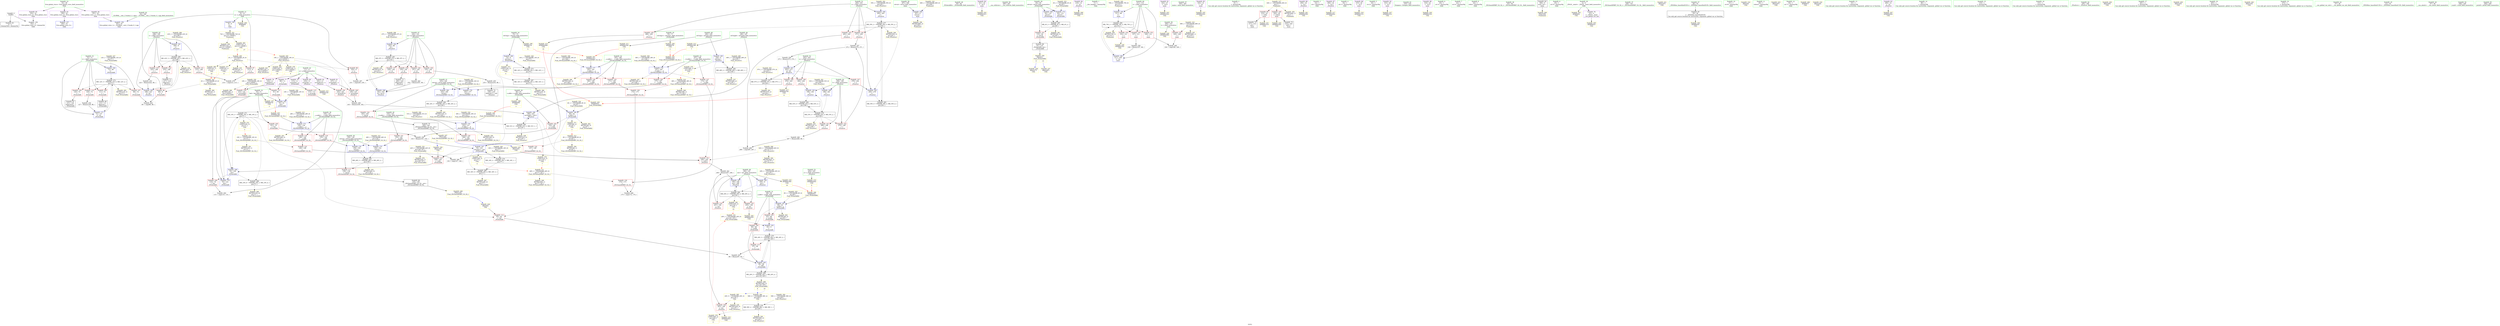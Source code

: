 digraph "SVFG" {
	label="SVFG";

	Node0x56331390d810 [shape=record,color=grey,label="{NodeID: 0\nNullPtr}"];
	Node0x56331390d810 -> Node0x563313932b60[style=solid];
	Node0x56331390d810 -> Node0x563313938ae0[style=solid];
	Node0x563313957360 [shape=record,color=yellow,style=double,label="{NodeID: 360\nRETMU(2V_1)\npts\{10 \}\nFun[_Z5checkiRi]}"];
	Node0x56331394bd90 [shape=record,color=black,label="{NodeID: 277\nMR_55V_3 = PHI(MR_55V_5, MR_55V_2, )\npts\{201 \}\n}"];
	Node0x56331394bd90 -> Node0x563313937d50[style=dashed];
	Node0x56331394bd90 -> Node0x563313937e20[style=dashed];
	Node0x56331394bd90 -> Node0x563313937ef0[style=dashed];
	Node0x56331394bd90 -> Node0x5633139346f0[style=dashed];
	Node0x56331394bd90 -> Node0x56331394df90[style=dashed];
	Node0x56331394bd90 -> Node0x5633139560c0[style=dashed];
	Node0x563313934890 [shape=record,color=blue,label="{NodeID: 194\n307\<--9\nretval\<--\nmain\n}"];
	Node0x563313934890 -> Node0x563313956fb0[style=dashed];
	Node0x563313931a50 [shape=record,color=red,label="{NodeID: 111\n81\<--80\n\<--\n_Z5checkiRi\n}"];
	Node0x563313931a50 -> Node0x563313938d80[style=solid];
	Node0x56331392fcf0 [shape=record,color=green,label="{NodeID: 28\n59\<--60\n_Z5checkiRi\<--_Z5checkiRi_field_insensitive\n}"];
	Node0x563313952e90 [shape=record,color=yellow,style=double,label="{NodeID: 305\n18V_1 = ENCHI(MR_18V_0)\npts\{130000 \}\nFun[_Z5solvev]}"];
	Node0x563313952e90 -> Node0x563313938230[style=dashed];
	Node0x563313952e90 -> Node0x563313938300[style=dashed];
	Node0x563313952e90 -> Node0x563313956360[style=dashed];
	Node0x563313952e90 -> Node0x563313958630[style=dashed];
	Node0x563313952e90 -> Node0x563313958950[style=dashed];
	Node0x56331393ce50 [shape=record,color=yellow,style=double,label="{NodeID: 222\nAPARM(321)\nCS[]}"];
	Node0x563313937a10 [shape=record,color=red,label="{NodeID: 139\n239\<--192\n\<--i2\n_Z5solvev\n}"];
	Node0x563313937a10 -> Node0x5633139333e0[style=solid];
	Node0x5633139324f0 [shape=record,color=green,label="{NodeID: 56\n290\<--291\n__cxa_rethrow\<--__cxa_rethrow_field_insensitive\n}"];
	Node0x56331394d930 [shape=record,color=yellow,style=double,label="{NodeID: 333\nRETMU(2V_1)\npts\{10 \}\nFun[_Z5solvev]}"];
	Node0x56331393e860 [shape=record,color=yellow,style=double,label="{NodeID: 250\nFRet(61)\nFun[_Z5checkiRi]|{<s0>9|<s1>10}}"];
	Node0x56331393e860:s0 -> Node0x56331393d7f0[style=solid,color=blue];
	Node0x56331393e860:s1 -> Node0x56331393d880[style=solid,color=blue];
	Node0x563313939190 [shape=record,color=blue,label="{NodeID: 167\n76\<--103\nref.tmp1\<--sub\n_Z5checkiRi\n}"];
	Node0x563313939190 -> Node0x563313931cc0[style=dashed];
	Node0x563313939190 -> Node0x56331394ae90[style=dashed];
	Node0x563313939190 -> Node0x56331394f890[style=dashed];
	Node0x563313939190 -> Node0x5633139580d0[style=dashed];
	Node0x563313933cd0 [shape=record,color=purple,label="{NodeID: 84\n219\<--14\n\<--.str\n_Z5solvev\n}"];
	Node0x563313933cd0 -> Node0x5633139354c0[style=solid];
	Node0x5633139110d0 [shape=record,color=green,label="{NodeID: 1\n7\<--1\n__dso_handle\<--dummyObj\nGlob }"];
	Node0x563313957470 [shape=record,color=yellow,style=double,label="{NodeID: 361\nRETMU(4V_3)\npts\{65 \}\nFun[_Z5checkiRi]}"];
	Node0x56331394c290 [shape=record,color=black,label="{NodeID: 278\nMR_57V_2 = PHI(MR_57V_3, MR_57V_1, )\npts\{203 \}\n}"];
	Node0x56331394c290 -> Node0x56331393a510[style=dashed];
	Node0x56331394c290 -> Node0x5633139561a0[style=dashed];
	Node0x563313934960 [shape=record,color=blue,label="{NodeID: 195\n311\<--86\ni\<--\nmain\n}"];
	Node0x563313934960 -> Node0x563313951690[style=dashed];
	Node0x563313931b20 [shape=record,color=red,label="{NodeID: 112\n95\<--92\n\<--call\n_Z5checkiRi\n}"];
	Node0x563313931b20 -> Node0x56331393e980[style=solid];
	Node0x56331392fdf0 [shape=record,color=green,label="{NodeID: 29\n64\<--65\nretval\<--retval_field_insensitive\n_Z5checkiRi\n}"];
	Node0x56331392fdf0 -> Node0x563313931230[style=solid];
	Node0x56331392fdf0 -> Node0x563313939330[style=solid];
	Node0x56331392fdf0 -> Node0x5633139395a0[style=solid];
	Node0x563313952f70 [shape=record,color=yellow,style=double,label="{NodeID: 306\n62V_1 = ENCHI(MR_62V_0)\npts\{75 77 \}\nFun[_Z5solvev]}"];
	Node0x563313952f70 -> Node0x5633139383d0[style=dashed];
	Node0x563313952f70 -> Node0x563313956440[style=dashed];
	Node0x56331393cf20 [shape=record,color=yellow,style=double,label="{NodeID: 223\nAPARM(322)\nCS[]}"];
	Node0x563313937ae0 [shape=record,color=red,label="{NodeID: 140\n251\<--192\n\<--i2\n_Z5solvev\n}"];
	Node0x563313937ae0 -> Node0x56331393fa00[style=solid];
	Node0x5633139325f0 [shape=record,color=green,label="{NodeID: 57\n304\<--305\nmain\<--main_field_insensitive\n}"];
	Node0x56331394da40 [shape=record,color=yellow,style=double,label="{NodeID: 334\nRETMU(43V_3)\npts\{189 \}\nFun[_Z5solvev]}"];
	Node0x56331393e980 [shape=record,color=grey,label="{NodeID: 251\n98 = Binary(97, 95, )\n}"];
	Node0x56331393e980 -> Node0x563313938ff0[style=solid];
	Node0x563313939260 [shape=record,color=blue,label="{NodeID: 168\n70\<--108\nbal\<--\n_Z5checkiRi\n}"];
	Node0x563313939260 -> Node0x563313931640[style=dashed];
	Node0x563313939260 -> Node0x563313939400[style=dashed];
	Node0x563313939260 -> Node0x56331394ee90[style=dashed];
	Node0x563313933da0 [shape=record,color=purple,label="{NodeID: 85\n324\<--14\n\<--.str\nmain\n}"];
	Node0x563313933da0 -> Node0x56331393d0c0[style=solid];
	Node0x56331392e090 [shape=record,color=green,label="{NodeID: 2\n9\<--1\n\<--dummyObj\nCan only get source location for instruction, argument, global var or function.}"];
	Node0x563313957550 [shape=record,color=yellow,style=double,label="{NodeID: 362\nRETMU(6V_2)\npts\{67 \}\nFun[_Z5checkiRi]}"];
	Node0x56331394c790 [shape=record,color=black,label="{NodeID: 279\nMR_59V_2 = PHI(MR_59V_3, MR_59V_1, )\npts\{205 \}\n}"];
	Node0x56331394c790 -> Node0x563313956280[style=dashed];
	Node0x56331394c790 -> Node0x563313958550[style=dashed];
	Node0x563313934a30 [shape=record,color=blue,label="{NodeID: 196\n311\<--338\ni\<--inc\nmain\n}"];
	Node0x563313934a30 -> Node0x563313951690[style=dashed];
	Node0x563313931bf0 [shape=record,color=red,label="{NodeID: 113\n97\<--96\n\<--\n_Z5checkiRi\n}"];
	Node0x563313931bf0 -> Node0x56331393e980[style=solid];
	Node0x56331392fec0 [shape=record,color=green,label="{NodeID: 30\n66\<--67\nx.addr\<--x.addr_field_insensitive\n_Z5checkiRi\n}"];
	Node0x56331392fec0 -> Node0x563313931300[style=solid];
	Node0x56331392fec0 -> Node0x563313938be0[style=solid];
	Node0x56331392fec0 -> Node0x563313934bd0[style=solid];
	Node0x563313953050 [shape=record,color=yellow,style=double,label="{NodeID: 307\n32V_1 = ENCHI(MR_32V_0)\npts\{164 \}\nFun[_ZSt3maxIiERKT_S2_S2_]}"];
	Node0x563313953050 -> Node0x563313939b50[style=dashed];
	Node0x563313953050 -> Node0x563313939c20[style=dashed];
	Node0x56331393cff0 [shape=record,color=yellow,style=double,label="{NodeID: 224\nAPARM(320)\nCS[]}"];
	Node0x563313937bb0 [shape=record,color=red,label="{NodeID: 141\n266\<--198\n\<--l\n_Z5solvev\n}"];
	Node0x563313937bb0 -> Node0x56331393f700[style=solid];
	Node0x5633139326f0 [shape=record,color=green,label="{NodeID: 58\n307\<--308\nretval\<--retval_field_insensitive\nmain\n}"];
	Node0x5633139326f0 -> Node0x563313934890[style=solid];
	Node0x56331394db20 [shape=record,color=yellow,style=double,label="{NodeID: 335\nRETMU(45V_5)\npts\{191 \}\nFun[_Z5solvev]}"];
	Node0x56331393eb00 [shape=record,color=grey,label="{NodeID: 252\n103 = Binary(101, 102, )\n}"];
	Node0x56331393eb00 -> Node0x563313939190[style=solid];
	Node0x563313939330 [shape=record,color=blue,label="{NodeID: 169\n64\<--118\nretval\<--\n_Z5checkiRi\n}"];
	Node0x563313939330 -> Node0x56331394e990[style=dashed];
	Node0x563313933e70 [shape=record,color=purple,label="{NodeID: 86\n256\<--16\n\<--.str.1\n_Z5solvev\n}"];
	Node0x563313933e70 -> Node0x563313934e40[style=solid];
	Node0x56331392e120 [shape=record,color=green,label="{NodeID: 3\n14\<--1\n.str\<--dummyObj\nGlob }"];
	Node0x563313957630 [shape=record,color=yellow,style=double,label="{NodeID: 363\nRETMU(8V_2)\npts\{69 \}\nFun[_Z5checkiRi]}"];
	Node0x56331394cc90 [shape=record,color=black,label="{NodeID: 280\nMR_43V_3 = PHI(MR_43V_4, MR_43V_2, )\npts\{189 \}\n}"];
	Node0x56331394cc90 -> Node0x563313937390[style=dashed];
	Node0x56331394cc90 -> Node0x563313937460[style=dashed];
	Node0x56331394cc90 -> Node0x563313937530[style=dashed];
	Node0x56331394cc90 -> Node0x563313939dc0[style=dashed];
	Node0x56331394cc90 -> Node0x56331394da40[style=dashed];
	Node0x563313934b00 [shape=record,color=yellow,style=double,label="{NodeID: 197\nAPARM(70)\nCS[]|{<s0>3}}"];
	Node0x563313934b00:s0 -> Node0x56331393dd60[style=solid,color=red];
	Node0x563313931cc0 [shape=record,color=red,label="{NodeID: 114\n108\<--105\n\<--call2\n_Z5checkiRi\n}"];
	Node0x563313931cc0 -> Node0x563313939260[style=solid];
	Node0x56331392ff90 [shape=record,color=green,label="{NodeID: 31\n68\<--69\ny.addr\<--y.addr_field_insensitive\n_Z5checkiRi\n}"];
	Node0x56331392ff90 -> Node0x5633139313d0[style=solid];
	Node0x56331392ff90 -> Node0x5633139314a0[style=solid];
	Node0x56331392ff90 -> Node0x563313938cb0[style=solid];
	Node0x563313953160 [shape=record,color=yellow,style=double,label="{NodeID: 308\n34V_1 = ENCHI(MR_34V_0)\npts\{166 \}\nFun[_ZSt3maxIiERKT_S2_S2_]}"];
	Node0x563313953160 -> Node0x5633139399b0[style=dashed];
	Node0x56331393d0c0 [shape=record,color=yellow,style=double,label="{NodeID: 225\nAPARM(324)\nCS[]}"];
	Node0x563313937c80 [shape=record,color=red,label="{NodeID: 142\n270\<--198\n\<--l\n_Z5solvev\n}"];
	Node0x563313937c80 -> Node0x56331393f280[style=solid];
	Node0x5633139327c0 [shape=record,color=green,label="{NodeID: 59\n309\<--310\nt\<--t_field_insensitive\nmain\n}"];
	Node0x5633139327c0 -> Node0x5633139384a0[style=solid];
	Node0x5633139327c0 -> Node0x56331393d190[style=solid];
	Node0x56331394dc00 [shape=record,color=yellow,style=double,label="{NodeID: 336\nRETMU(47V_3)\npts\{193 \}\nFun[_Z5solvev]}"];
	Node0x56331393ec80 [shape=record,color=grey,label="{NodeID: 253\n223 = Binary(222, 86, )\n}"];
	Node0x56331393ec80 -> Node0x563313939dc0[style=solid];
	Node0x563313939400 [shape=record,color=blue,label="{NodeID: 170\n70\<--123\nbal\<--\n_Z5checkiRi\n}"];
	Node0x563313939400 -> Node0x563313949f90[style=dashed];
	Node0x563313933f40 [shape=record,color=purple,label="{NodeID: 87\n294\<--18\n\<--.str.2\n_Z5solvev\n}"];
	Node0x563313933f40 -> Node0x56331393ca40[style=solid];
	Node0x56331392e9c0 [shape=record,color=green,label="{NodeID: 4\n16\<--1\n.str.1\<--dummyObj\nGlob }"];
	Node0x563313957710 [shape=record,color=yellow,style=double,label="{NodeID: 364\nRETMU(10V_6)\npts\{71 \}\nFun[_Z5checkiRi]}"];
	Node0x56331394d190 [shape=record,color=black,label="{NodeID: 281\nMR_26V_3 = PHI(MR_26V_4, MR_26V_2, )\npts\{139 \}\n}"];
	Node0x56331394d190 -> Node0x563313936830[style=dashed];
	Node0x56331394d190 -> Node0x563313956c00[style=dashed];
	Node0x563313934bd0 [shape=record,color=yellow,style=double,label="{NodeID: 198\nAPARM(66)\nCS[]|{<s0>3}}"];
	Node0x563313934bd0:s0 -> Node0x56331393de20[style=solid,color=red];
	Node0x563313936710 [shape=record,color=red,label="{NodeID: 115\n114\<--113\n\<--arrayidx\n_Z5checkiRi\n}"];
	Node0x563313936710 -> Node0x56331393fd00[style=solid];
	Node0x563313930060 [shape=record,color=green,label="{NodeID: 32\n70\<--71\nbal\<--bal_field_insensitive\n_Z5checkiRi\n}"];
	Node0x563313930060 -> Node0x563313931570[style=solid];
	Node0x563313930060 -> Node0x563313931640[style=solid];
	Node0x563313930060 -> Node0x563313938d80[style=solid];
	Node0x563313930060 -> Node0x563313939260[style=solid];
	Node0x563313930060 -> Node0x563313939400[style=solid];
	Node0x563313930060 -> Node0x563313934b00[style=solid];
	Node0x563313953240 [shape=record,color=yellow,style=double,label="{NodeID: 309\n36V_1 = ENCHI(MR_36V_0)\npts\{168 \}\nFun[_ZSt3maxIiERKT_S2_S2_]}"];
	Node0x563313953240 -> Node0x563313939a80[style=dashed];
	Node0x56331393d190 [shape=record,color=yellow,style=double,label="{NodeID: 226\nAPARM(309)\nCS[]}"];
	Node0x563313937d50 [shape=record,color=red,label="{NodeID: 143\n265\<--200\n\<--r\n_Z5solvev\n}"];
	Node0x563313937d50 -> Node0x563313935740[style=solid];
	Node0x563313932890 [shape=record,color=green,label="{NodeID: 60\n311\<--312\ni\<--i_field_insensitive\nmain\n}"];
	Node0x563313932890 -> Node0x563313938570[style=solid];
	Node0x563313932890 -> Node0x563313938640[style=solid];
	Node0x563313932890 -> Node0x563313938710[style=solid];
	Node0x563313932890 -> Node0x563313934960[style=solid];
	Node0x563313932890 -> Node0x563313934a30[style=solid];
	Node0x56331394dce0 [shape=record,color=yellow,style=double,label="{NodeID: 337\nRETMU(49V_2)\npts\{195 \}\nFun[_Z5solvev]}"];
	Node0x56331393ee00 [shape=record,color=grey,label="{NodeID: 254\n127 = Binary(126, 86, )\n}"];
	Node0x56331393ee00 -> Node0x5633139394d0[style=solid];
	Node0x5633139394d0 [shape=record,color=blue,label="{NodeID: 171\n72\<--127\ni\<--inc\n_Z5checkiRi\n}"];
	Node0x5633139394d0 -> Node0x56331394a490[style=dashed];
	Node0x563313934010 [shape=record,color=purple,label="{NodeID: 88\n315\<--20\n\<--.str.3\nmain\n}"];
	Node0x563313934010 -> Node0x56331393cbe0[style=solid];
	Node0x56331392ea50 [shape=record,color=green,label="{NodeID: 5\n18\<--1\n.str.2\<--dummyObj\nGlob }"];
	Node0x5633139577f0 [shape=record,color=yellow,style=double,label="{NodeID: 365\nRETMU(12V_3)\npts\{73 \}\nFun[_Z5checkiRi]}"];
	Node0x56331394dea0 [shape=record,color=black,label="{NodeID: 282\nMR_53V_4 = PHI(MR_53V_5, MR_53V_3, )\npts\{199 \}\n}"];
	Node0x56331394dea0 -> Node0x56331394b890[style=dashed];
	Node0x563313934ca0 [shape=record,color=yellow,style=double,label="{NodeID: 199\nAPARM(74)\nCS[]|{<s0>4}}"];
	Node0x563313934ca0:s0 -> Node0x56331393db20[style=solid,color=red];
	Node0x5633139367a0 [shape=record,color=red,label="{NodeID: 116\n123\<--122\n\<--arrayidx5\n_Z5checkiRi\n}"];
	Node0x5633139367a0 -> Node0x563313939400[style=solid];
	Node0x563313930130 [shape=record,color=green,label="{NodeID: 33\n72\<--73\ni\<--i_field_insensitive\n_Z5checkiRi\n}"];
	Node0x563313930130 -> Node0x563313931710[style=solid];
	Node0x563313930130 -> Node0x5633139317e0[style=solid];
	Node0x563313930130 -> Node0x5633139318b0[style=solid];
	Node0x563313930130 -> Node0x563313931980[style=solid];
	Node0x563313930130 -> Node0x563313938f20[style=solid];
	Node0x563313930130 -> Node0x5633139394d0[style=solid];
	Node0x563313953320 [shape=record,color=yellow,style=double,label="{NodeID: 310\n38V_1 = ENCHI(MR_38V_0)\npts\{75 195 \}\nFun[_ZSt3maxIiERKT_S2_S2_]}"];
	Node0x563313953320 -> Node0x5633139371f0[style=dashed];
	Node0x563313953320 -> Node0x5633139567f0[style=dashed];
	Node0x56331393d260 [shape=record,color=yellow,style=double,label="{NodeID: 227\nAPARM(333)\nCS[]}"];
	Node0x563313937e20 [shape=record,color=red,label="{NodeID: 144\n271\<--200\n\<--r\n_Z5solvev\n}"];
	Node0x563313937e20 -> Node0x56331393f280[style=solid];
	Node0x563313932960 [shape=record,color=green,label="{NodeID: 61\n318\<--319\nfreopen\<--freopen_field_insensitive\n}"];
	Node0x56331394ddc0 [shape=record,color=yellow,style=double,label="{NodeID: 338\nRETMU(51V_2)\npts\{197 \}\nFun[_Z5solvev]}"];
	Node0x56331393ef80 [shape=record,color=grey,label="{NodeID: 255\n235 = Binary(234, 86, )\n}"];
	Node0x56331393ef80 -> Node0x563313933310[style=solid];
	Node0x5633139395a0 [shape=record,color=blue,label="{NodeID: 172\n64\<--131\nretval\<--\n_Z5checkiRi\n}"];
	Node0x5633139395a0 -> Node0x56331394e990[style=dashed];
	Node0x5633139340e0 [shape=record,color=purple,label="{NodeID: 89\n316\<--22\n\<--.str.4\nmain\n}"];
	Node0x5633139340e0 -> Node0x56331393ccb0[style=solid];
	Node0x56331392eae0 [shape=record,color=green,label="{NodeID: 6\n20\<--1\n.str.3\<--dummyObj\nGlob }"];
	Node0x5633139578d0 [shape=record,color=yellow,style=double,label="{NodeID: 366\nRETMU(14V_4)\npts\{75 \}\nFun[_Z5checkiRi]}"];
	Node0x56331394df90 [shape=record,color=black,label="{NodeID: 283\nMR_55V_5 = PHI(MR_55V_3, MR_55V_4, )\npts\{201 \}\n}"];
	Node0x56331394df90 -> Node0x56331394bd90[style=dashed];
	Node0x563313934d70 [shape=record,color=yellow,style=double,label="{NodeID: 200\nAPARM(76)\nCS[]|{<s0>4}}"];
	Node0x563313934d70:s0 -> Node0x56331393dc40[style=solid,color=red];
	Node0x563313936830 [shape=record,color=red,label="{NodeID: 117\n158\<--138\n\<--retval\n_ZSt3minIiERKT_S2_S2_\n}"];
	Node0x563313936830 -> Node0x5633139330a0[style=solid];
	Node0x563313930200 [shape=record,color=green,label="{NodeID: 34\n74\<--75\nref.tmp\<--ref.tmp_field_insensitive\n_Z5checkiRi\n}"];
	Node0x563313930200 -> Node0x5633139390c0[style=solid];
	Node0x563313930200 -> Node0x563313934ca0[style=solid];
	Node0x563313953430 [shape=record,color=yellow,style=double,label="{NodeID: 311\n40V_1 = ENCHI(MR_40V_0)\npts\{77 197 \}\nFun[_ZSt3maxIiERKT_S2_S2_]}"];
	Node0x563313953430 -> Node0x5633139372c0[style=dashed];
	Node0x563313953430 -> Node0x563313956900[style=dashed];
	Node0x56331393d330 [shape=record,color=yellow,style=double,label="{NodeID: 228\nAPARM(332)\nCS[]}"];
	Node0x563313937ef0 [shape=record,color=red,label="{NodeID: 145\n286\<--200\n\<--r\n_Z5solvev\n}"];
	Node0x563313937ef0 -> Node0x56331393c8a0[style=solid];
	Node0x563313932a60 [shape=record,color=green,label="{NodeID: 62\n34\<--346\n_GLOBAL__sub_I_Umnik_0_1.cpp\<--_GLOBAL__sub_I_Umnik_0_1.cpp_field_insensitive\n}"];
	Node0x563313932a60 -> Node0x5633139389e0[style=solid];
	Node0x563313955fe0 [shape=record,color=yellow,style=double,label="{NodeID: 339\nRETMU(53V_3)\npts\{199 \}\nFun[_Z5solvev]}"];
	Node0x56331393f100 [shape=record,color=grey,label="{NodeID: 256\n243 = Binary(238, 242, )\n}"];
	Node0x56331393f100 -> Node0x56331393a100[style=solid];
	Node0x563313939670 [shape=record,color=blue,label="{NodeID: 173\n140\<--136\n__a.addr\<--__a\n_ZSt3minIiERKT_S2_S2_\n}"];
	Node0x563313939670 -> Node0x563313936900[style=dashed];
	Node0x563313939670 -> Node0x5633139369d0[style=dashed];
	Node0x563313939670 -> Node0x563313956ce0[style=dashed];
	Node0x5633139341b0 [shape=record,color=purple,label="{NodeID: 90\n321\<--25\n\<--.str.5\nmain\n}"];
	Node0x5633139341b0 -> Node0x56331393ce50[style=solid];
	Node0x56331392eb70 [shape=record,color=green,label="{NodeID: 7\n22\<--1\n.str.4\<--dummyObj\nGlob }"];
	Node0x5633139579b0 [shape=record,color=yellow,style=double,label="{NodeID: 367\nRETMU(16V_4)\npts\{77 \}\nFun[_Z5checkiRi]}"];
	Node0x56331394e490 [shape=record,color=black,label="{NodeID: 284\nMR_32V_3 = PHI(MR_32V_4, MR_32V_2, )\npts\{164 \}\n}"];
	Node0x56331394e490 -> Node0x563313936de0[style=dashed];
	Node0x56331394e490 -> Node0x563313956520[style=dashed];
	Node0x563313934e40 [shape=record,color=yellow,style=double,label="{NodeID: 201\nAPARM(256)\nCS[]}"];
	Node0x563313936900 [shape=record,color=red,label="{NodeID: 118\n148\<--140\n\<--__a.addr\n_ZSt3minIiERKT_S2_S2_\n}"];
	Node0x563313936900 -> Node0x563313936d10[style=solid];
	Node0x5633139302d0 [shape=record,color=green,label="{NodeID: 35\n76\<--77\nref.tmp1\<--ref.tmp1_field_insensitive\n_Z5checkiRi\n}"];
	Node0x5633139302d0 -> Node0x563313939190[style=solid];
	Node0x5633139302d0 -> Node0x563313934d70[style=solid];
	Node0x563313953540 [shape=record,color=yellow,style=double,label="{NodeID: 312\n6V_1 = ENCHI(MR_6V_0)\npts\{67 \}\nFun[_ZSt3minIiERKT_S2_S2_]}"];
	Node0x563313953540 -> Node0x563313936c40[style=dashed];
	Node0x563313953540 -> Node0x563313956a10[style=dashed];
	Node0x56331393d400 [shape=record,color=yellow,style=double,label="{NodeID: 229\nARet(92)\nCS[]}"];
	Node0x56331393d400 -> Node0x563313931b20[style=solid];
	Node0x563313937fc0 [shape=record,color=red,label="{NodeID: 146\n276\<--202\n\<--x\n_Z5solvev\n}"];
	Node0x563313937fc0 -> Node0x56331393c700[style=solid];
	Node0x563313932b60 [shape=record,color=black,label="{NodeID: 63\n2\<--3\ndummyVal\<--dummyVal\n}"];
	Node0x5633139560c0 [shape=record,color=yellow,style=double,label="{NodeID: 340\nRETMU(55V_3)\npts\{201 \}\nFun[_Z5solvev]}"];
	Node0x56331393f280 [shape=record,color=grey,label="{NodeID: 257\n272 = Binary(270, 271, )\n}"];
	Node0x56331393f280 -> Node0x56331393f580[style=solid];
	Node0x563313939740 [shape=record,color=blue,label="{NodeID: 174\n142\<--137\n__b.addr\<--__b\n_ZSt3minIiERKT_S2_S2_\n}"];
	Node0x563313939740 -> Node0x563313936aa0[style=dashed];
	Node0x563313939740 -> Node0x563313936b70[style=dashed];
	Node0x563313939740 -> Node0x563313956dc0[style=dashed];
	Node0x563313934280 [shape=record,color=purple,label="{NodeID: 91\n322\<--27\n\<--.str.6\nmain\n}"];
	Node0x563313934280 -> Node0x56331393cf20[style=solid];
	Node0x56331392ec00 [shape=record,color=green,label="{NodeID: 8\n24\<--1\nstdin\<--dummyObj\nGlob }"];
	Node0x563313957a90 [shape=record,color=yellow,style=double,label="{NodeID: 368\nRETMU(18V_1)\npts\{130000 \}\nFun[_Z5checkiRi]}"];
	Node0x56331394e990 [shape=record,color=black,label="{NodeID: 285\nMR_4V_3 = PHI(MR_4V_4, MR_4V_2, )\npts\{65 \}\n}"];
	Node0x56331394e990 -> Node0x563313931230[style=dashed];
	Node0x56331394e990 -> Node0x563313957470[style=dashed];
	Node0x563313934f10 [shape=record,color=yellow,style=double,label="{NodeID: 202\nAPARM(255)\nCS[]}"];
	Node0x5633139369d0 [shape=record,color=red,label="{NodeID: 119\n155\<--140\n\<--__a.addr\n_ZSt3minIiERKT_S2_S2_\n}"];
	Node0x5633139369d0 -> Node0x5633139398e0[style=solid];
	Node0x5633139303a0 [shape=record,color=green,label="{NodeID: 36\n93\<--94\n_ZSt3minIiERKT_S2_S2_\<--_ZSt3minIiERKT_S2_S2__field_insensitive\n}"];
	Node0x563313953650 [shape=record,color=yellow,style=double,label="{NodeID: 313\n10V_1 = ENCHI(MR_10V_0)\npts\{71 \}\nFun[_ZSt3minIiERKT_S2_S2_]}"];
	Node0x563313953650 -> Node0x563313936d10[style=dashed];
	Node0x563313953650 -> Node0x563313956b20[style=dashed];
	Node0x56331393d490 [shape=record,color=yellow,style=double,label="{NodeID: 230\nARet(105)\nCS[]}"];
	Node0x56331393d490 -> Node0x563313931cc0[style=solid];
	Node0x563313938090 [shape=record,color=red,label="{NodeID: 147\n279\<--202\n\<--x\n_Z5solvev\n}"];
	Node0x563313938090 -> Node0x5633139346f0[style=solid];
	Node0x563313932c60 [shape=record,color=black,label="{NodeID: 64\n306\<--9\nmain_ret\<--\nmain\n}"];
	Node0x563313932c60 -> Node0x56331393e770[style=solid];
	Node0x5633139561a0 [shape=record,color=yellow,style=double,label="{NodeID: 341\nRETMU(57V_2)\npts\{203 \}\nFun[_Z5solvev]}"];
	Node0x56331393f400 [shape=record,color=grey,label="{NodeID: 258\n338 = Binary(337, 86, )\n}"];
	Node0x56331393f400 -> Node0x563313934a30[style=solid];
	Node0x563313939810 [shape=record,color=blue,label="{NodeID: 175\n138\<--152\nretval\<--\n_ZSt3minIiERKT_S2_S2_\n}"];
	Node0x563313939810 -> Node0x56331394d190[style=dashed];
	Node0x563313934350 [shape=record,color=purple,label="{NodeID: 92\n333\<--30\n\<--.str.7\nmain\n}"];
	Node0x563313934350 -> Node0x56331393d260[style=solid];
	Node0x56331392ec90 [shape=record,color=green,label="{NodeID: 9\n25\<--1\n.str.5\<--dummyObj\nGlob }"];
	Node0x563313957b70 [shape=record,color=yellow,style=double,label="{NodeID: 369\nRETMU(20V_5)\npts\{191 205 \}\nFun[_Z5checkiRi]|{<s0>9|<s1>10}}"];
	Node0x563313957b70:s0 -> Node0x56331393a660[style=dashed,color=blue];
	Node0x563313957b70:s1 -> Node0x56331393a7c0[style=dashed,color=blue];
	Node0x56331394ee90 [shape=record,color=black,label="{NodeID: 286\nMR_10V_6 = PHI(MR_10V_3, MR_10V_4, )\npts\{71 \}\n}"];
	Node0x56331394ee90 -> Node0x563313957710[style=dashed];
	Node0x563313934fe0 [shape=record,color=yellow,style=double,label="{NodeID: 203\nAPARM(4)\nCS[]}"];
	Node0x563313936aa0 [shape=record,color=red,label="{NodeID: 120\n146\<--142\n\<--__b.addr\n_ZSt3minIiERKT_S2_S2_\n}"];
	Node0x563313936aa0 -> Node0x563313936c40[style=solid];
	Node0x5633139304a0 [shape=record,color=green,label="{NodeID: 37\n106\<--107\n_ZSt3maxIiERKT_S2_S2_\<--_ZSt3maxIiERKT_S2_S2__field_insensitive\n}"];
	Node0x563313953730 [shape=record,color=yellow,style=double,label="{NodeID: 314\n26V_1 = ENCHI(MR_26V_0)\npts\{139 \}\nFun[_ZSt3minIiERKT_S2_S2_]}"];
	Node0x563313953730 -> Node0x563313939810[style=dashed];
	Node0x563313953730 -> Node0x5633139398e0[style=dashed];
	Node0x56331393d520 [shape=record,color=yellow,style=double,label="{NodeID: 231\nARet(257)\nCS[]}"];
	Node0x563313938160 [shape=record,color=red,label="{NodeID: 148\n282\<--202\n\<--x\n_Z5solvev\n}"];
	Node0x563313938160 -> Node0x5633139347c0[style=solid];
	Node0x563313932d30 [shape=record,color=black,label="{NodeID: 65\n45\<--46\n\<--_ZNSt8ios_base4InitD1Ev\nCan only get source location for instruction, argument, global var or function.}"];
	Node0x563313932d30 -> Node0x5633139350b0[style=solid];
	Node0x563313956280 [shape=record,color=yellow,style=double,label="{NodeID: 342\nRETMU(59V_2)\npts\{205 \}\nFun[_Z5solvev]}"];
	Node0x56331393f580 [shape=record,color=grey,label="{NodeID: 259\n273 = Binary(272, 274, )\n}"];
	Node0x56331393f580 -> Node0x56331393a510[style=solid];
	Node0x5633139398e0 [shape=record,color=blue,label="{NodeID: 176\n138\<--155\nretval\<--\n_ZSt3minIiERKT_S2_S2_\n}"];
	Node0x5633139398e0 -> Node0x56331394d190[style=dashed];
	Node0x563313934420 [shape=record,color=purple,label="{NodeID: 93\n350\<--32\nllvm.global_ctors_0\<--llvm.global_ctors\nGlob }"];
	Node0x563313934420 -> Node0x5633139388e0[style=solid];
	Node0x56331392ed20 [shape=record,color=green,label="{NodeID: 10\n27\<--1\n.str.6\<--dummyObj\nGlob }"];
	Node0x563313957c50 [shape=record,color=yellow,style=double,label="{NodeID: 370\nRETMU(22V_1)\npts\{195 197 \}\nFun[_Z5checkiRi]}"];
	Node0x56331394f390 [shape=record,color=black,label="{NodeID: 287\nMR_14V_4 = PHI(MR_14V_2, MR_14V_3, )\npts\{75 \}\n}"];
	Node0x56331394f390 -> Node0x5633139578d0[style=dashed];
	Node0x5633139350b0 [shape=record,color=yellow,style=double,label="{NodeID: 204\nAPARM(45)\nCS[]}"];
	Node0x563313936b70 [shape=record,color=red,label="{NodeID: 121\n152\<--142\n\<--__b.addr\n_ZSt3minIiERKT_S2_S2_\n}"];
	Node0x563313936b70 -> Node0x563313939810[style=solid];
	Node0x5633139305a0 [shape=record,color=green,label="{NodeID: 38\n138\<--139\nretval\<--retval_field_insensitive\n_ZSt3minIiERKT_S2_S2_\n}"];
	Node0x5633139305a0 -> Node0x563313936830[style=solid];
	Node0x5633139305a0 -> Node0x563313939810[style=solid];
	Node0x5633139305a0 -> Node0x5633139398e0[style=solid];
	Node0x563313953810 [shape=record,color=yellow,style=double,label="{NodeID: 315\n28V_1 = ENCHI(MR_28V_0)\npts\{141 \}\nFun[_ZSt3minIiERKT_S2_S2_]}"];
	Node0x563313953810 -> Node0x563313939670[style=dashed];
	Node0x56331393d5b0 [shape=record,color=yellow,style=double,label="{NodeID: 232\nARet(44)\nCS[]}"];
	Node0x563313938230 [shape=record,color=red,label="{NodeID: 149\n238\<--237\n\<--arrayidx8\n_Z5solvev\n}"];
	Node0x563313938230 -> Node0x56331393f100[style=solid];
	Node0x563313932e30 [shape=record,color=black,label="{NodeID: 66\n112\<--111\nidxprom\<--\n_Z5checkiRi\n}"];
	Node0x563313956360 [shape=record,color=yellow,style=double,label="{NodeID: 343\nRETMU(18V_1)\npts\{130000 \}\nFun[_Z5solvev]}"];
	Node0x56331393f700 [shape=record,color=grey,label="{NodeID: 260\n267 = Binary(266, 86, )\n}"];
	Node0x56331393f700 -> Node0x563313935740[style=solid];
	Node0x5633139399b0 [shape=record,color=blue,label="{NodeID: 177\n165\<--161\n__a.addr\<--__a\n_ZSt3maxIiERKT_S2_S2_\n}"];
	Node0x5633139399b0 -> Node0x563313936eb0[style=dashed];
	Node0x5633139399b0 -> Node0x563313936f80[style=dashed];
	Node0x5633139399b0 -> Node0x563313956630[style=dashed];
	Node0x563313934520 [shape=record,color=purple,label="{NodeID: 94\n351\<--32\nllvm.global_ctors_1\<--llvm.global_ctors\nGlob }"];
	Node0x563313934520 -> Node0x5633139389e0[style=solid];
	Node0x56331392edb0 [shape=record,color=green,label="{NodeID: 11\n29\<--1\nstdout\<--dummyObj\nGlob }"];
	Node0x563313957d30 [shape=record,color=yellow,style=double,label="{NodeID: 371\nCSMU(6V_2)\npts\{67 \}\nCS[]|{<s0>3}}"];
	Node0x563313957d30:s0 -> Node0x563313953540[style=dashed,color=red];
	Node0x56331394f890 [shape=record,color=black,label="{NodeID: 288\nMR_16V_4 = PHI(MR_16V_2, MR_16V_3, )\npts\{77 \}\n}"];
	Node0x56331394f890 -> Node0x5633139579b0[style=dashed];
	Node0x563313935180 [shape=record,color=yellow,style=double,label="{NodeID: 205\nAPARM(43)\nCS[]}"];
	Node0x563313936c40 [shape=record,color=red,label="{NodeID: 122\n147\<--146\n\<--\n_ZSt3minIiERKT_S2_S2_\n}"];
	Node0x563313936c40 -> Node0x563313940000[style=solid];
	Node0x563313930670 [shape=record,color=green,label="{NodeID: 39\n140\<--141\n__a.addr\<--__a.addr_field_insensitive\n_ZSt3minIiERKT_S2_S2_\n}"];
	Node0x563313930670 -> Node0x563313936900[style=solid];
	Node0x563313930670 -> Node0x5633139369d0[style=solid];
	Node0x563313930670 -> Node0x563313939670[style=solid];
	Node0x5633139538f0 [shape=record,color=yellow,style=double,label="{NodeID: 316\n30V_1 = ENCHI(MR_30V_0)\npts\{143 \}\nFun[_ZSt3minIiERKT_S2_S2_]}"];
	Node0x5633139538f0 -> Node0x563313939740[style=dashed];
	Node0x56331393d640 [shape=record,color=yellow,style=double,label="{NodeID: 233\nARet(207)\nCS[]}"];
	Node0x563313938300 [shape=record,color=red,label="{NodeID: 150\n242\<--241\n\<--arrayidx10\n_Z5solvev\n}"];
	Node0x563313938300 -> Node0x56331393f100[style=solid];
	Node0x563313932f00 [shape=record,color=black,label="{NodeID: 67\n121\<--120\nidxprom4\<--\n_Z5checkiRi\n}"];
	Node0x563313956440 [shape=record,color=yellow,style=double,label="{NodeID: 344\nRETMU(62V_1)\npts\{75 77 \}\nFun[_Z5solvev]}"];
	Node0x56331393f880 [shape=record,color=grey,label="{NodeID: 261\n248 = Binary(247, 246, )\n}"];
	Node0x56331393f880 -> Node0x56331393a1d0[style=solid];
	Node0x563313939a80 [shape=record,color=blue,label="{NodeID: 178\n167\<--162\n__b.addr\<--__b\n_ZSt3maxIiERKT_S2_S2_\n}"];
	Node0x563313939a80 -> Node0x563313937050[style=dashed];
	Node0x563313939a80 -> Node0x563313937120[style=dashed];
	Node0x563313939a80 -> Node0x563313956710[style=dashed];
	Node0x563313934620 [shape=record,color=purple,label="{NodeID: 95\n352\<--32\nllvm.global_ctors_2\<--llvm.global_ctors\nGlob }"];
	Node0x563313934620 -> Node0x563313938ae0[style=solid];
	Node0x56331392ee40 [shape=record,color=green,label="{NodeID: 12\n30\<--1\n.str.7\<--dummyObj\nGlob }"];
	Node0x563313957e90 [shape=record,color=yellow,style=double,label="{NodeID: 372\nCSMU(10V_3)\npts\{71 \}\nCS[]|{<s0>3}}"];
	Node0x563313957e90:s0 -> Node0x563313953650[style=dashed,color=red];
	Node0x56331394fd90 [shape=record,color=black,label="{NodeID: 289\nMR_20V_5 = PHI(MR_20V_3, MR_20V_4, )\npts\{191 205 \}\n}"];
	Node0x56331394fd90 -> Node0x563313957b70[style=dashed];
	Node0x563313935250 [shape=record,color=yellow,style=double,label="{NodeID: 206\nAPARM(7)\nCS[]}"];
	Node0x563313936d10 [shape=record,color=red,label="{NodeID: 123\n149\<--148\n\<--\n_ZSt3minIiERKT_S2_S2_\n}"];
	Node0x563313936d10 -> Node0x563313940000[style=solid];
	Node0x563313930740 [shape=record,color=green,label="{NodeID: 40\n142\<--143\n__b.addr\<--__b.addr_field_insensitive\n_ZSt3minIiERKT_S2_S2_\n}"];
	Node0x563313930740 -> Node0x563313936aa0[style=solid];
	Node0x563313930740 -> Node0x563313936b70[style=solid];
	Node0x563313930740 -> Node0x563313939740[style=solid];
	Node0x5633139539d0 [shape=record,color=yellow,style=double,label="{NodeID: 317\n64V_1 = ENCHI(MR_64V_0)\npts\{1 \}\nFun[main]}"];
	Node0x5633139539d0 -> Node0x563313931090[style=dashed];
	Node0x5633139539d0 -> Node0x563313931160[style=dashed];
	Node0x5633139539d0 -> Node0x563313956ea0[style=dashed];
	Node0x56331393d6d0 [shape=record,color=yellow,style=double,label="{NodeID: 234\nARet(220)\nCS[]}"];
	Node0x5633139383d0 [shape=record,color=red,label="{NodeID: 151\n246\<--245\n\<--call12\n_Z5solvev\n}"];
	Node0x5633139383d0 -> Node0x56331393f880[style=solid];
	Node0x563313932fd0 [shape=record,color=black,label="{NodeID: 68\n61\<--133\n_Z5checkiRi_ret\<--\n_Z5checkiRi\n}"];
	Node0x563313932fd0 -> Node0x56331393e860[style=solid];
	Node0x563313956520 [shape=record,color=yellow,style=double,label="{NodeID: 345\nRETMU(32V_3)\npts\{164 \}\nFun[_ZSt3maxIiERKT_S2_S2_]}"];
	Node0x56331393fa00 [shape=record,color=grey,label="{NodeID: 262\n252 = Binary(251, 86, )\n}"];
	Node0x56331393fa00 -> Node0x56331393a2a0[style=solid];
	Node0x563313939b50 [shape=record,color=blue,label="{NodeID: 179\n163\<--177\nretval\<--\n_ZSt3maxIiERKT_S2_S2_\n}"];
	Node0x563313939b50 -> Node0x56331394e490[style=dashed];
	Node0x563313930e20 [shape=record,color=red,label="{NodeID: 96\n89\<--8\n\<--n\n_Z5checkiRi\n}"];
	Node0x563313930e20 -> Node0x56331393fb80[style=solid];
	Node0x56331392eed0 [shape=record,color=green,label="{NodeID: 13\n33\<--1\n\<--dummyObj\nCan only get source location for instruction, argument, global var or function.}"];
	Node0x563313957f70 [shape=record,color=yellow,style=double,label="{NodeID: 373\nCSMU(14V_3)\npts\{75 \}\nCS[]|{<s0>4}}"];
	Node0x563313957f70:s0 -> Node0x563313953320[style=dashed,color=red];
	Node0x563313950290 [shape=record,color=black,label="{NodeID: 290\nMR_45V_3 = PHI(MR_45V_4, MR_45V_2, )\npts\{191 \}\n}"];
	Node0x563313950290 -> Node0x563313937600[style=dashed];
	Node0x563313950290 -> Node0x5633139376d0[style=dashed];
	Node0x563313950290 -> Node0x56331393a1d0[style=dashed];
	Node0x563313950290 -> Node0x563313958870[style=dashed];
	Node0x563313935320 [shape=record,color=yellow,style=double,label="{NodeID: 207\nAPARM(206)\nCS[]}"];
	Node0x563313936de0 [shape=record,color=red,label="{NodeID: 124\n183\<--163\n\<--retval\n_ZSt3maxIiERKT_S2_S2_\n}"];
	Node0x563313936de0 -> Node0x563313933170[style=solid];
	Node0x563313930810 [shape=record,color=green,label="{NodeID: 41\n163\<--164\nretval\<--retval_field_insensitive\n_ZSt3maxIiERKT_S2_S2_\n}"];
	Node0x563313930810 -> Node0x563313936de0[style=solid];
	Node0x563313930810 -> Node0x563313939b50[style=solid];
	Node0x563313930810 -> Node0x563313939c20[style=solid];
	Node0x563313953ae0 [shape=record,color=yellow,style=double,label="{NodeID: 318\n66V_1 = ENCHI(MR_66V_0)\npts\{308 \}\nFun[main]}"];
	Node0x563313953ae0 -> Node0x563313934890[style=dashed];
	Node0x56331393d760 [shape=record,color=yellow,style=double,label="{NodeID: 235\nARet(245)\nCS[]}"];
	Node0x56331393d760 -> Node0x5633139383d0[style=solid];
	Node0x5633139384a0 [shape=record,color=red,label="{NodeID: 152\n329\<--309\n\<--t\nmain\n}"];
	Node0x5633139384a0 -> Node0x56331393fe80[style=solid];
	Node0x5633139330a0 [shape=record,color=black,label="{NodeID: 69\n135\<--158\n_ZSt3minIiERKT_S2_S2__ret\<--\n_ZSt3minIiERKT_S2_S2_\n}"];
	Node0x5633139330a0 -> Node0x56331393e6b0[style=solid];
	Node0x563313956630 [shape=record,color=yellow,style=double,label="{NodeID: 346\nRETMU(34V_2)\npts\{166 \}\nFun[_ZSt3maxIiERKT_S2_S2_]}"];
	Node0x56331393fb80 [shape=record,color=grey,label="{NodeID: 263\n90 = cmp(88, 89, )\n}"];
	Node0x563313939c20 [shape=record,color=blue,label="{NodeID: 180\n163\<--180\nretval\<--\n_ZSt3maxIiERKT_S2_S2_\n}"];
	Node0x563313939c20 -> Node0x56331394e490[style=dashed];
	Node0x563313930ef0 [shape=record,color=red,label="{NodeID: 97\n213\<--8\n\<--n\n_Z5solvev\n}"];
	Node0x563313930ef0 -> Node0x5633139358c0[style=solid];
	Node0x56331392ef60 [shape=record,color=green,label="{NodeID: 14\n86\<--1\n\<--dummyObj\nCan only get source location for instruction, argument, global var or function.}"];
	Node0x5633139580d0 [shape=record,color=yellow,style=double,label="{NodeID: 374\nCSMU(16V_3)\npts\{77 \}\nCS[]|{<s0>4}}"];
	Node0x5633139580d0:s0 -> Node0x563313953430[style=dashed,color=red];
	Node0x563313950790 [shape=record,color=black,label="{NodeID: 291\nMR_47V_3 = PHI(MR_47V_4, MR_47V_2, )\npts\{193 \}\n}"];
	Node0x563313950790 -> Node0x563313937870[style=dashed];
	Node0x563313950790 -> Node0x563313937940[style=dashed];
	Node0x563313950790 -> Node0x563313937a10[style=dashed];
	Node0x563313950790 -> Node0x563313937ae0[style=dashed];
	Node0x563313950790 -> Node0x56331393a2a0[style=dashed];
	Node0x563313950790 -> Node0x56331394dc00[style=dashed];
	Node0x5633139353f0 [shape=record,color=yellow,style=double,label="{NodeID: 208\nAPARM(8)\nCS[]}"];
	Node0x563313936eb0 [shape=record,color=red,label="{NodeID: 125\n171\<--165\n\<--__a.addr\n_ZSt3maxIiERKT_S2_S2_\n}"];
	Node0x563313936eb0 -> Node0x5633139371f0[style=solid];
	Node0x5633139308e0 [shape=record,color=green,label="{NodeID: 42\n165\<--166\n__a.addr\<--__a.addr_field_insensitive\n_ZSt3maxIiERKT_S2_S2_\n}"];
	Node0x5633139308e0 -> Node0x563313936eb0[style=solid];
	Node0x5633139308e0 -> Node0x563313936f80[style=solid];
	Node0x5633139308e0 -> Node0x5633139399b0[style=solid];
	Node0x563313953bc0 [shape=record,color=yellow,style=double,label="{NodeID: 319\n68V_1 = ENCHI(MR_68V_0)\npts\{310 \}\nFun[main]}"];
	Node0x563313953bc0 -> Node0x5633139384a0[style=dashed];
	Node0x563313953bc0 -> Node0x563313957090[style=dashed];
	Node0x56331393d7f0 [shape=record,color=yellow,style=double,label="{NodeID: 236\nARet(277)\nCS[]}"];
	Node0x563313938570 [shape=record,color=red,label="{NodeID: 153\n328\<--311\n\<--i\nmain\n}"];
	Node0x563313938570 -> Node0x56331393fe80[style=solid];
	Node0x563313933170 [shape=record,color=black,label="{NodeID: 70\n160\<--183\n_ZSt3maxIiERKT_S2_S2__ret\<--\n_ZSt3maxIiERKT_S2_S2_\n}"];
	Node0x563313933170 -> Node0x56331393e180[style=solid];
	Node0x563313956710 [shape=record,color=yellow,style=double,label="{NodeID: 347\nRETMU(36V_2)\npts\{168 \}\nFun[_ZSt3maxIiERKT_S2_S2_]}"];
	Node0x56331393fd00 [shape=record,color=grey,label="{NodeID: 264\n115 = cmp(110, 114, )\n}"];
	Node0x563313939cf0 [shape=record,color=blue,label="{NodeID: 181\n188\<--9\ni\<--\n_Z5solvev\n}"];
	Node0x563313939cf0 -> Node0x56331394cc90[style=dashed];
	Node0x563313930fc0 [shape=record,color=red,label="{NodeID: 98\n230\<--8\n\<--n\n_Z5solvev\n}"];
	Node0x563313930fc0 -> Node0x563313940180[style=solid];
	Node0x56331392eff0 [shape=record,color=green,label="{NodeID: 15\n118\<--1\n\<--dummyObj\nCan only get source location for instruction, argument, global var or function.}"];
	Node0x5633139581b0 [shape=record,color=yellow,style=double,label="{NodeID: 375\nCSMU(49V_3)\npts\{195 \}\nCS[]|{<s0>7}}"];
	Node0x5633139581b0:s0 -> Node0x563313953320[style=dashed,color=red];
	Node0x563313950c90 [shape=record,color=black,label="{NodeID: 292\nMR_49V_2 = PHI(MR_49V_3, MR_49V_1, )\npts\{195 \}\n}"];
	Node0x563313950c90 -> Node0x56331393a030[style=dashed];
	Node0x563313950c90 -> Node0x56331394dce0[style=dashed];
	Node0x5633139354c0 [shape=record,color=yellow,style=double,label="{NodeID: 209\nAPARM(219)\nCS[]}"];
	Node0x563313936f80 [shape=record,color=red,label="{NodeID: 126\n180\<--165\n\<--__a.addr\n_ZSt3maxIiERKT_S2_S2_\n}"];
	Node0x563313936f80 -> Node0x563313939c20[style=solid];
	Node0x5633139309b0 [shape=record,color=green,label="{NodeID: 43\n167\<--168\n__b.addr\<--__b.addr_field_insensitive\n_ZSt3maxIiERKT_S2_S2_\n}"];
	Node0x5633139309b0 -> Node0x563313937050[style=solid];
	Node0x5633139309b0 -> Node0x563313937120[style=solid];
	Node0x5633139309b0 -> Node0x563313939a80[style=solid];
	Node0x563313953ca0 [shape=record,color=yellow,style=double,label="{NodeID: 320\n70V_1 = ENCHI(MR_70V_0)\npts\{312 \}\nFun[main]}"];
	Node0x563313953ca0 -> Node0x563313934960[style=dashed];
	Node0x56331393d880 [shape=record,color=yellow,style=double,label="{NodeID: 237\nARet(287)\nCS[]}"];
	Node0x563313938640 [shape=record,color=red,label="{NodeID: 154\n332\<--311\n\<--i\nmain\n}"];
	Node0x563313938640 -> Node0x56331393d330[style=solid];
	Node0x563313933240 [shape=record,color=black,label="{NodeID: 71\n217\<--216\nidxprom\<--\n_Z5solvev\n}"];
	Node0x5633139567f0 [shape=record,color=yellow,style=double,label="{NodeID: 348\nRETMU(38V_1)\npts\{75 195 \}\nFun[_ZSt3maxIiERKT_S2_S2_]}"];
	Node0x56331393fe80 [shape=record,color=grey,label="{NodeID: 265\n330 = cmp(328, 329, )\n}"];
	Node0x563313939dc0 [shape=record,color=blue,label="{NodeID: 182\n188\<--223\ni\<--inc\n_Z5solvev\n}"];
	Node0x563313939dc0 -> Node0x56331394cc90[style=dashed];
	Node0x563313931090 [shape=record,color=red,label="{NodeID: 99\n314\<--24\n\<--stdin\nmain\n}"];
	Node0x563313931090 -> Node0x5633139334b0[style=solid];
	Node0x563313931090 -> Node0x56331393cd80[style=solid];
	Node0x56331392f0f0 [shape=record,color=green,label="{NodeID: 16\n131\<--1\n\<--dummyObj\nCan only get source location for instruction, argument, global var or function.}"];
	Node0x563313958310 [shape=record,color=yellow,style=double,label="{NodeID: 376\nCSMU(51V_3)\npts\{197 \}\nCS[]|{<s0>7}}"];
	Node0x563313958310:s0 -> Node0x563313953430[style=dashed,color=red];
	Node0x563313951190 [shape=record,color=black,label="{NodeID: 293\nMR_51V_2 = PHI(MR_51V_3, MR_51V_1, )\npts\{197 \}\n}"];
	Node0x563313951190 -> Node0x56331393a100[style=dashed];
	Node0x563313951190 -> Node0x56331394ddc0[style=dashed];
	Node0x563313935590 [shape=record,color=yellow,style=double,label="{NodeID: 210\nAPARM(218)\nCS[]}"];
	Node0x563313937050 [shape=record,color=red,label="{NodeID: 127\n173\<--167\n\<--__b.addr\n_ZSt3maxIiERKT_S2_S2_\n}"];
	Node0x563313937050 -> Node0x5633139372c0[style=solid];
	Node0x563313930a80 [shape=record,color=green,label="{NodeID: 44\n185\<--186\n_Z5solvev\<--_Z5solvev_field_insensitive\n}"];
	Node0x563313953d80 [shape=record,color=yellow,style=double,label="{NodeID: 321\n72V_1 = ENCHI(MR_72V_0)\npts\{10 130000 \}\nFun[main]}"];
	Node0x563313953d80 -> Node0x563313957250[style=dashed];
	Node0x563313953d80 -> Node0x563313958a30[style=dashed];
	Node0x56331393d910 [shape=record,color=yellow,style=double,label="{NodeID: 238\nARet(295)\nCS[]}"];
	Node0x563313938710 [shape=record,color=red,label="{NodeID: 155\n337\<--311\n\<--i\nmain\n}"];
	Node0x563313938710 -> Node0x56331393f400[style=solid];
	Node0x563313933310 [shape=record,color=black,label="{NodeID: 72\n236\<--235\nidxprom7\<--sub\n_Z5solvev\n}"];
	Node0x563313956900 [shape=record,color=yellow,style=double,label="{NodeID: 349\nRETMU(40V_1)\npts\{77 197 \}\nFun[_ZSt3maxIiERKT_S2_S2_]}"];
	Node0x563313940000 [shape=record,color=grey,label="{NodeID: 266\n150 = cmp(147, 149, )\n}"];
	Node0x563313939e90 [shape=record,color=blue,label="{NodeID: 183\n190\<--9\nans\<--\n_Z5solvev\n}"];
	Node0x563313939e90 -> Node0x563313950290[style=dashed];
	Node0x563313931160 [shape=record,color=red,label="{NodeID: 100\n320\<--29\n\<--stdout\nmain\n}"];
	Node0x563313931160 -> Node0x563313933580[style=solid];
	Node0x563313931160 -> Node0x56331393cff0[style=solid];
	Node0x56331392f1f0 [shape=record,color=green,label="{NodeID: 17\n261\<--1\n\<--dummyObj\nCan only get source location for instruction, argument, global var or function.}"];
	Node0x5633139583f0 [shape=record,color=yellow,style=double,label="{NodeID: 377\nCSMU(2V_1)\npts\{10 \}\nCS[]|{<s0>9}}"];
	Node0x5633139583f0:s0 -> Node0x563313953e90[style=dashed,color=red];
	Node0x563313951690 [shape=record,color=black,label="{NodeID: 294\nMR_70V_3 = PHI(MR_70V_4, MR_70V_2, )\npts\{312 \}\n}"];
	Node0x563313951690 -> Node0x563313938570[style=dashed];
	Node0x563313951690 -> Node0x563313938640[style=dashed];
	Node0x563313951690 -> Node0x563313938710[style=dashed];
	Node0x563313951690 -> Node0x563313934a30[style=dashed];
	Node0x563313951690 -> Node0x563313957170[style=dashed];
	Node0x563313935660 [shape=record,color=yellow,style=double,label="{NodeID: 211\nAPARM(194)\nCS[]|{<s0>7}}"];
	Node0x563313935660:s0 -> Node0x56331393db20[style=solid,color=red];
	Node0x563313937120 [shape=record,color=red,label="{NodeID: 128\n177\<--167\n\<--__b.addr\n_ZSt3maxIiERKT_S2_S2_\n}"];
	Node0x563313937120 -> Node0x563313939b50[style=solid];
	Node0x563313930b80 [shape=record,color=green,label="{NodeID: 45\n188\<--189\ni\<--i_field_insensitive\n_Z5solvev\n}"];
	Node0x563313930b80 -> Node0x563313937390[style=solid];
	Node0x563313930b80 -> Node0x563313937460[style=solid];
	Node0x563313930b80 -> Node0x563313937530[style=solid];
	Node0x563313930b80 -> Node0x563313939cf0[style=solid];
	Node0x563313930b80 -> Node0x563313939dc0[style=solid];
	Node0x563313953e90 [shape=record,color=yellow,style=double,label="{NodeID: 322\n2V_1 = ENCHI(MR_2V_0)\npts\{10 \}\nFun[_Z5checkiRi]}"];
	Node0x563313953e90 -> Node0x563313930e20[style=dashed];
	Node0x563313953e90 -> Node0x563313957360[style=dashed];
	Node0x56331393d9a0 [shape=record,color=yellow,style=double,label="{NodeID: 239\nARet(325)\nCS[]}"];
	Node0x5633139387e0 [shape=record,color=blue,label="{NodeID: 156\n8\<--9\nn\<--\nGlob }"];
	Node0x5633139387e0 -> Node0x563313953d80[style=dashed];
	Node0x5633139333e0 [shape=record,color=black,label="{NodeID: 73\n240\<--239\nidxprom9\<--\n_Z5solvev\n}"];
	Node0x563313956a10 [shape=record,color=yellow,style=double,label="{NodeID: 350\nRETMU(6V_1)\npts\{67 \}\nFun[_ZSt3minIiERKT_S2_S2_]}"];
	Node0x563313940180 [shape=record,color=grey,label="{NodeID: 267\n231 = cmp(229, 230, )\n}"];
	Node0x563313939f60 [shape=record,color=blue,label="{NodeID: 184\n192\<--86\ni2\<--\n_Z5solvev\n}"];
	Node0x563313939f60 -> Node0x563313950790[style=dashed];
	Node0x563313931230 [shape=record,color=red,label="{NodeID: 101\n133\<--64\n\<--retval\n_Z5checkiRi\n}"];
	Node0x563313931230 -> Node0x563313932fd0[style=solid];
	Node0x56331392f2f0 [shape=record,color=green,label="{NodeID: 18\n263\<--1\n\<--dummyObj\nCan only get source location for instruction, argument, global var or function.}"];
	Node0x563313958550 [shape=record,color=yellow,style=double,label="{NodeID: 378\nCSMU(59V_2)\npts\{205 \}\nCS[]|{<s0>9}}"];
	Node0x563313958550:s0 -> Node0x56331394d770[style=dashed,color=red];
	Node0x563313951b90 [shape=record,color=yellow,style=double,label="{NodeID: 295\n2V_1 = ENCHI(MR_2V_0)\npts\{10 \}\nFun[_Z5solvev]}"];
	Node0x563313951b90 -> Node0x563313930ef0[style=dashed];
	Node0x563313951b90 -> Node0x563313930fc0[style=dashed];
	Node0x563313951b90 -> Node0x56331394d930[style=dashed];
	Node0x563313951b90 -> Node0x5633139583f0[style=dashed];
	Node0x563313951b90 -> Node0x563313958710[style=dashed];
	Node0x56331393c630 [shape=record,color=yellow,style=double,label="{NodeID: 212\nAPARM(196)\nCS[]|{<s0>7}}"];
	Node0x56331393c630:s0 -> Node0x56331393dc40[style=solid,color=red];
	Node0x5633139371f0 [shape=record,color=red,label="{NodeID: 129\n172\<--171\n\<--\n_ZSt3maxIiERKT_S2_S2_\n}"];
	Node0x5633139371f0 -> Node0x563313940300[style=solid];
	Node0x563313930c50 [shape=record,color=green,label="{NodeID: 46\n190\<--191\nans\<--ans_field_insensitive\n_Z5solvev\n}"];
	Node0x563313930c50 -> Node0x563313937600[style=solid];
	Node0x563313930c50 -> Node0x5633139376d0[style=solid];
	Node0x563313930c50 -> Node0x5633139377a0[style=solid];
	Node0x563313930c50 -> Node0x563313939e90[style=solid];
	Node0x563313930c50 -> Node0x56331393a1d0[style=solid];
	Node0x563313930c50 -> Node0x56331393c970[style=solid];
	Node0x563313953fa0 [shape=record,color=yellow,style=double,label="{NodeID: 323\n4V_1 = ENCHI(MR_4V_0)\npts\{65 \}\nFun[_Z5checkiRi]}"];
	Node0x563313953fa0 -> Node0x563313939330[style=dashed];
	Node0x563313953fa0 -> Node0x5633139395a0[style=dashed];
	Node0x56331393da30 [shape=record,color=yellow,style=double,label="{NodeID: 240\nARet(334)\nCS[]}"];
	Node0x5633139388e0 [shape=record,color=blue,label="{NodeID: 157\n350\<--33\nllvm.global_ctors_0\<--\nGlob }"];
	Node0x5633139334b0 [shape=record,color=black,label="{NodeID: 74\n317\<--314\ncall\<--\nmain\n}"];
	Node0x563313956b20 [shape=record,color=yellow,style=double,label="{NodeID: 351\nRETMU(10V_1)\npts\{71 \}\nFun[_ZSt3minIiERKT_S2_S2_]}"];
	Node0x563313940300 [shape=record,color=grey,label="{NodeID: 268\n175 = cmp(172, 174, )\n}"];
	Node0x56331393a030 [shape=record,color=blue,label="{NodeID: 185\n194\<--9\nref.tmp\<--\n_Z5solvev\n}"];
	Node0x56331393a030 -> Node0x5633139383d0[style=dashed];
	Node0x56331393a030 -> Node0x563313950c90[style=dashed];
	Node0x56331393a030 -> Node0x5633139581b0[style=dashed];
	Node0x563313931300 [shape=record,color=red,label="{NodeID: 102\n102\<--66\n\<--x.addr\n_Z5checkiRi\n}"];
	Node0x563313931300 -> Node0x56331393eb00[style=solid];
	Node0x56331392f3f0 [shape=record,color=green,label="{NodeID: 19\n274\<--1\n\<--dummyObj\nCan only get source location for instruction, argument, global var or function.}"];
	Node0x563313958630 [shape=record,color=yellow,style=double,label="{NodeID: 379\nCSMU(18V_1)\npts\{130000 \}\nCS[]|{<s0>9}}"];
	Node0x563313958630:s0 -> Node0x56331394d690[style=dashed,color=red];
	Node0x5633139526b0 [shape=record,color=yellow,style=double,label="{NodeID: 296\n43V_1 = ENCHI(MR_43V_0)\npts\{189 \}\nFun[_Z5solvev]}"];
	Node0x5633139526b0 -> Node0x563313939cf0[style=dashed];
	Node0x56331393c700 [shape=record,color=yellow,style=double,label="{NodeID: 213\nAPARM(276)\nCS[]|{<s0>9}}"];
	Node0x56331393c700:s0 -> Node0x56331393df40[style=solid,color=red];
	Node0x5633139372c0 [shape=record,color=red,label="{NodeID: 130\n174\<--173\n\<--\n_ZSt3maxIiERKT_S2_S2_\n}"];
	Node0x5633139372c0 -> Node0x563313940300[style=solid];
	Node0x563313930d20 [shape=record,color=green,label="{NodeID: 47\n192\<--193\ni2\<--i2_field_insensitive\n_Z5solvev\n}"];
	Node0x563313930d20 -> Node0x563313937870[style=solid];
	Node0x563313930d20 -> Node0x563313937940[style=solid];
	Node0x563313930d20 -> Node0x563313937a10[style=solid];
	Node0x563313930d20 -> Node0x563313937ae0[style=solid];
	Node0x563313930d20 -> Node0x563313939f60[style=solid];
	Node0x563313930d20 -> Node0x56331393a2a0[style=solid];
	Node0x563313954080 [shape=record,color=yellow,style=double,label="{NodeID: 324\n6V_1 = ENCHI(MR_6V_0)\npts\{67 \}\nFun[_Z5checkiRi]}"];
	Node0x563313954080 -> Node0x563313938be0[style=dashed];
	Node0x56331393db20 [shape=record,color=yellow,style=double,label="{NodeID: 241\nFPARM(161)\nFun[_ZSt3maxIiERKT_S2_S2_]}"];
	Node0x56331393db20 -> Node0x5633139399b0[style=solid];
	Node0x5633139389e0 [shape=record,color=blue,label="{NodeID: 158\n351\<--34\nllvm.global_ctors_1\<--_GLOBAL__sub_I_Umnik_0_1.cpp\nGlob }"];
	Node0x563313933580 [shape=record,color=black,label="{NodeID: 75\n323\<--320\ncall1\<--\nmain\n}"];
	Node0x563313956c00 [shape=record,color=yellow,style=double,label="{NodeID: 352\nRETMU(26V_3)\npts\{139 \}\nFun[_ZSt3minIiERKT_S2_S2_]}"];
	Node0x563313935740 [shape=record,color=grey,label="{NodeID: 269\n268 = cmp(265, 267, )\n}"];
	Node0x56331393a100 [shape=record,color=blue,label="{NodeID: 186\n196\<--243\nref.tmp6\<--sub11\n_Z5solvev\n}"];
	Node0x56331393a100 -> Node0x5633139383d0[style=dashed];
	Node0x56331393a100 -> Node0x563313951190[style=dashed];
	Node0x56331393a100 -> Node0x563313958310[style=dashed];
	Node0x5633139313d0 [shape=record,color=red,label="{NodeID: 103\n83\<--68\n\<--y.addr\n_Z5checkiRi\n}"];
	Node0x5633139313d0 -> Node0x563313938e50[style=solid];
	Node0x56331392f4f0 [shape=record,color=green,label="{NodeID: 20\n4\<--6\n_ZStL8__ioinit\<--_ZStL8__ioinit_field_insensitive\nGlob }"];
	Node0x56331392f4f0 -> Node0x563313933650[style=solid];
	Node0x56331392f4f0 -> Node0x563313934fe0[style=solid];
	Node0x563313958710 [shape=record,color=yellow,style=double,label="{NodeID: 380\nCSMU(2V_1)\npts\{10 \}\nCS[]|{<s0>10}}"];
	Node0x563313958710:s0 -> Node0x563313953e90[style=dashed,color=red];
	Node0x563313952790 [shape=record,color=yellow,style=double,label="{NodeID: 297\n45V_1 = ENCHI(MR_45V_0)\npts\{191 \}\nFun[_Z5solvev]}"];
	Node0x563313952790 -> Node0x563313939e90[style=dashed];
	Node0x56331393c7d0 [shape=record,color=yellow,style=double,label="{NodeID: 214\nAPARM(204)\nCS[]|{<s0>9}}"];
	Node0x56331393c7d0:s0 -> Node0x56331393e060[style=solid,color=red];
	Node0x563313937390 [shape=record,color=red,label="{NodeID: 131\n212\<--188\n\<--i\n_Z5solvev\n}"];
	Node0x563313937390 -> Node0x5633139358c0[style=solid];
	Node0x563313931e10 [shape=record,color=green,label="{NodeID: 48\n194\<--195\nref.tmp\<--ref.tmp_field_insensitive\n_Z5solvev\n}"];
	Node0x563313931e10 -> Node0x56331393a030[style=solid];
	Node0x563313931e10 -> Node0x563313935660[style=solid];
	Node0x563313954160 [shape=record,color=yellow,style=double,label="{NodeID: 325\n8V_1 = ENCHI(MR_8V_0)\npts\{69 \}\nFun[_Z5checkiRi]}"];
	Node0x563313954160 -> Node0x563313938cb0[style=dashed];
	Node0x56331393dc40 [shape=record,color=yellow,style=double,label="{NodeID: 242\nFPARM(162)\nFun[_ZSt3maxIiERKT_S2_S2_]}"];
	Node0x56331393dc40 -> Node0x563313939a80[style=solid];
	Node0x563313938ae0 [shape=record,color=blue, style = dotted,label="{NodeID: 159\n352\<--3\nllvm.global_ctors_2\<--dummyVal\nGlob }"];
	Node0x563313933650 [shape=record,color=purple,label="{NodeID: 76\n43\<--4\n\<--_ZStL8__ioinit\n__cxx_global_var_init\n}"];
	Node0x563313933650 -> Node0x563313935180[style=solid];
	Node0x563313956ce0 [shape=record,color=yellow,style=double,label="{NodeID: 353\nRETMU(28V_2)\npts\{141 \}\nFun[_ZSt3minIiERKT_S2_S2_]}"];
	Node0x5633139358c0 [shape=record,color=grey,label="{NodeID: 270\n214 = cmp(212, 213, )\n}"];
	Node0x56331393a1d0 [shape=record,color=blue,label="{NodeID: 187\n190\<--248\nans\<--add\n_Z5solvev\n}"];
	Node0x56331393a1d0 -> Node0x563313950290[style=dashed];
	Node0x5633139314a0 [shape=record,color=red,label="{NodeID: 104\n96\<--68\n\<--y.addr\n_Z5checkiRi\n}"];
	Node0x5633139314a0 -> Node0x563313931bf0[style=solid];
	Node0x5633139314a0 -> Node0x563313938ff0[style=solid];
	Node0x56331392f5f0 [shape=record,color=green,label="{NodeID: 21\n8\<--10\nn\<--n_field_insensitive\nGlob }"];
	Node0x56331392f5f0 -> Node0x563313930e20[style=solid];
	Node0x56331392f5f0 -> Node0x563313930ef0[style=solid];
	Node0x56331392f5f0 -> Node0x563313930fc0[style=solid];
	Node0x56331392f5f0 -> Node0x5633139387e0[style=solid];
	Node0x56331392f5f0 -> Node0x5633139353f0[style=solid];
	Node0x563313958870 [shape=record,color=yellow,style=double,label="{NodeID: 381\nCSMU(45V_3)\npts\{191 \}\nCS[]|{<s0>10}}"];
	Node0x563313958870:s0 -> Node0x56331394d770[style=dashed,color=red];
	Node0x563313952870 [shape=record,color=yellow,style=double,label="{NodeID: 298\n47V_1 = ENCHI(MR_47V_0)\npts\{193 \}\nFun[_Z5solvev]}"];
	Node0x563313952870 -> Node0x563313939f60[style=dashed];
	Node0x56331393c8a0 [shape=record,color=yellow,style=double,label="{NodeID: 215\nAPARM(286)\nCS[]|{<s0>10}}"];
	Node0x56331393c8a0:s0 -> Node0x56331393df40[style=solid,color=red];
	Node0x563313937460 [shape=record,color=red,label="{NodeID: 132\n216\<--188\n\<--i\n_Z5solvev\n}"];
	Node0x563313937460 -> Node0x563313933240[style=solid];
	Node0x563313931ee0 [shape=record,color=green,label="{NodeID: 49\n196\<--197\nref.tmp6\<--ref.tmp6_field_insensitive\n_Z5solvev\n}"];
	Node0x563313931ee0 -> Node0x56331393a100[style=solid];
	Node0x563313931ee0 -> Node0x56331393c630[style=solid];
	Node0x563313954240 [shape=record,color=yellow,style=double,label="{NodeID: 326\n10V_1 = ENCHI(MR_10V_0)\npts\{71 \}\nFun[_Z5checkiRi]}"];
	Node0x563313954240 -> Node0x563313938d80[style=dashed];
	Node0x56331393dd60 [shape=record,color=yellow,style=double,label="{NodeID: 243\nFPARM(136)\nFun[_ZSt3minIiERKT_S2_S2_]}"];
	Node0x56331393dd60 -> Node0x563313939670[style=solid];
	Node0x563313938be0 [shape=record,color=blue,label="{NodeID: 160\n66\<--62\nx.addr\<--x\n_Z5checkiRi\n}"];
	Node0x563313938be0 -> Node0x563313931300[style=dashed];
	Node0x563313938be0 -> Node0x563313931b20[style=dashed];
	Node0x563313938be0 -> Node0x563313957550[style=dashed];
	Node0x563313938be0 -> Node0x563313957d30[style=dashed];
	Node0x563313933720 [shape=record,color=purple,label="{NodeID: 77\n80\<--11\n\<--a\n_Z5checkiRi\n}"];
	Node0x563313933720 -> Node0x563313931a50[style=solid];
	Node0x563313956dc0 [shape=record,color=yellow,style=double,label="{NodeID: 354\nRETMU(30V_2)\npts\{143 \}\nFun[_ZSt3minIiERKT_S2_S2_]}"];
	Node0x563313949f90 [shape=record,color=black,label="{NodeID: 271\nMR_10V_3 = PHI(MR_10V_5, MR_10V_2, )\npts\{71 \}\n}"];
	Node0x563313949f90 -> Node0x563313931570[style=dashed];
	Node0x563313949f90 -> Node0x563313931b20[style=dashed];
	Node0x563313949f90 -> Node0x563313939260[style=dashed];
	Node0x563313949f90 -> Node0x56331394ee90[style=dashed];
	Node0x563313949f90 -> Node0x563313957e90[style=dashed];
	Node0x56331393a2a0 [shape=record,color=blue,label="{NodeID: 188\n192\<--252\ni2\<--inc14\n_Z5solvev\n}"];
	Node0x56331393a2a0 -> Node0x563313950790[style=dashed];
	Node0x563313931570 [shape=record,color=red,label="{NodeID: 105\n101\<--70\n\<--bal\n_Z5checkiRi\n}"];
	Node0x563313931570 -> Node0x56331393eb00[style=solid];
	Node0x56331392f6f0 [shape=record,color=green,label="{NodeID: 22\n11\<--13\na\<--a_field_insensitive\nGlob }"];
	Node0x56331392f6f0 -> Node0x563313933720[style=solid];
	Node0x56331392f6f0 -> Node0x5633139337f0[style=solid];
	Node0x56331392f6f0 -> Node0x5633139338c0[style=solid];
	Node0x56331392f6f0 -> Node0x563313933990[style=solid];
	Node0x56331392f6f0 -> Node0x563313933a60[style=solid];
	Node0x56331392f6f0 -> Node0x563313933b30[style=solid];
	Node0x563313958950 [shape=record,color=yellow,style=double,label="{NodeID: 382\nCSMU(18V_1)\npts\{130000 \}\nCS[]|{<s0>10}}"];
	Node0x563313958950:s0 -> Node0x56331394d690[style=dashed,color=red];
	Node0x563313952950 [shape=record,color=yellow,style=double,label="{NodeID: 299\n49V_1 = ENCHI(MR_49V_0)\npts\{195 \}\nFun[_Z5solvev]}"];
	Node0x563313952950 -> Node0x563313950c90[style=dashed];
	Node0x56331393c970 [shape=record,color=yellow,style=double,label="{NodeID: 216\nAPARM(190)\nCS[]|{<s0>10}}"];
	Node0x56331393c970:s0 -> Node0x56331393e060[style=solid,color=red];
	Node0x563313937530 [shape=record,color=red,label="{NodeID: 133\n222\<--188\n\<--i\n_Z5solvev\n}"];
	Node0x563313937530 -> Node0x56331393ec80[style=solid];
	Node0x563313931fb0 [shape=record,color=green,label="{NodeID: 50\n198\<--199\nl\<--l_field_insensitive\n_Z5solvev\n}"];
	Node0x563313931fb0 -> Node0x563313937bb0[style=solid];
	Node0x563313931fb0 -> Node0x563313937c80[style=solid];
	Node0x563313931fb0 -> Node0x56331393a370[style=solid];
	Node0x563313931fb0 -> Node0x5633139347c0[style=solid];
	Node0x563313954320 [shape=record,color=yellow,style=double,label="{NodeID: 327\n12V_1 = ENCHI(MR_12V_0)\npts\{73 \}\nFun[_Z5checkiRi]}"];
	Node0x563313954320 -> Node0x563313938f20[style=dashed];
	Node0x56331393de20 [shape=record,color=yellow,style=double,label="{NodeID: 244\nFPARM(137)\nFun[_ZSt3minIiERKT_S2_S2_]}"];
	Node0x56331393de20 -> Node0x563313939740[style=solid];
	Node0x563313938cb0 [shape=record,color=blue,label="{NodeID: 161\n68\<--63\ny.addr\<--y\n_Z5checkiRi\n}"];
	Node0x563313938cb0 -> Node0x5633139313d0[style=dashed];
	Node0x563313938cb0 -> Node0x5633139314a0[style=dashed];
	Node0x563313938cb0 -> Node0x563313957630[style=dashed];
	Node0x5633139337f0 [shape=record,color=purple,label="{NodeID: 78\n113\<--11\narrayidx\<--a\n_Z5checkiRi\n}"];
	Node0x5633139337f0 -> Node0x563313936710[style=solid];
	Node0x563313956ea0 [shape=record,color=yellow,style=double,label="{NodeID: 355\nRETMU(64V_1)\npts\{1 \}\nFun[main]}"];
	Node0x56331394a490 [shape=record,color=black,label="{NodeID: 272\nMR_12V_3 = PHI(MR_12V_4, MR_12V_2, )\npts\{73 \}\n}"];
	Node0x56331394a490 -> Node0x563313931710[style=dashed];
	Node0x56331394a490 -> Node0x5633139317e0[style=dashed];
	Node0x56331394a490 -> Node0x5633139318b0[style=dashed];
	Node0x56331394a490 -> Node0x563313931980[style=dashed];
	Node0x56331394a490 -> Node0x5633139394d0[style=dashed];
	Node0x56331394a490 -> Node0x5633139577f0[style=dashed];
	Node0x56331393a370 [shape=record,color=blue,label="{NodeID: 189\n198\<--261\nl\<--\n_Z5solvev\n}"];
	Node0x56331393a370 -> Node0x56331394b890[style=dashed];
	Node0x563313931640 [shape=record,color=red,label="{NodeID: 106\n110\<--70\n\<--bal\n_Z5checkiRi\n}"];
	Node0x563313931640 -> Node0x56331393fd00[style=solid];
	Node0x56331392f7f0 [shape=record,color=green,label="{NodeID: 23\n32\<--36\nllvm.global_ctors\<--llvm.global_ctors_field_insensitive\nGlob }"];
	Node0x56331392f7f0 -> Node0x563313934420[style=solid];
	Node0x56331392f7f0 -> Node0x563313934520[style=solid];
	Node0x56331392f7f0 -> Node0x563313934620[style=solid];
	Node0x563313958a30 [shape=record,color=yellow,style=double,label="{NodeID: 383\nCSMU(72V_1)\npts\{10 130000 \}\nCS[]|{<s0>17|<s1>17}}"];
	Node0x563313958a30:s0 -> Node0x563313951b90[style=dashed,color=red];
	Node0x563313958a30:s1 -> Node0x563313952e90[style=dashed,color=red];
	Node0x563313952a30 [shape=record,color=yellow,style=double,label="{NodeID: 300\n51V_1 = ENCHI(MR_51V_0)\npts\{197 \}\nFun[_Z5solvev]}"];
	Node0x563313952a30 -> Node0x563313951190[style=dashed];
	Node0x56331393ca40 [shape=record,color=yellow,style=double,label="{NodeID: 217\nAPARM(294)\nCS[]}"];
	Node0x563313937600 [shape=record,color=red,label="{NodeID: 134\n247\<--190\n\<--ans\n_Z5solvev\n}"];
	Node0x563313937600 -> Node0x56331393f880[style=solid];
	Node0x563313932080 [shape=record,color=green,label="{NodeID: 51\n200\<--201\nr\<--r_field_insensitive\n_Z5solvev\n}"];
	Node0x563313932080 -> Node0x563313937d50[style=solid];
	Node0x563313932080 -> Node0x563313937e20[style=solid];
	Node0x563313932080 -> Node0x563313937ef0[style=solid];
	Node0x563313932080 -> Node0x56331393a440[style=solid];
	Node0x563313932080 -> Node0x5633139346f0[style=solid];
	Node0x563313954400 [shape=record,color=yellow,style=double,label="{NodeID: 328\n14V_1 = ENCHI(MR_14V_0)\npts\{75 \}\nFun[_Z5checkiRi]}"];
	Node0x563313954400 -> Node0x56331394a990[style=dashed];
	Node0x56331393df40 [shape=record,color=yellow,style=double,label="{NodeID: 245\nFPARM(62)\nFun[_Z5checkiRi]}"];
	Node0x56331393df40 -> Node0x563313938be0[style=solid];
	Node0x563313938d80 [shape=record,color=blue,label="{NodeID: 162\n70\<--81\nbal\<--\n_Z5checkiRi\n}"];
	Node0x563313938d80 -> Node0x563313949f90[style=dashed];
	Node0x5633139338c0 [shape=record,color=purple,label="{NodeID: 79\n122\<--11\narrayidx5\<--a\n_Z5checkiRi\n}"];
	Node0x5633139338c0 -> Node0x5633139367a0[style=solid];
	Node0x563313956fb0 [shape=record,color=yellow,style=double,label="{NodeID: 356\nRETMU(66V_2)\npts\{308 \}\nFun[main]}"];
	Node0x56331394a990 [shape=record,color=black,label="{NodeID: 273\nMR_14V_2 = PHI(MR_14V_3, MR_14V_1, )\npts\{75 \}\n}"];
	Node0x56331394a990 -> Node0x5633139390c0[style=dashed];
	Node0x56331394a990 -> Node0x56331394f390[style=dashed];
	Node0x56331393a440 [shape=record,color=blue,label="{NodeID: 190\n200\<--263\nr\<--\n_Z5solvev\n}"];
	Node0x56331393a440 -> Node0x56331394bd90[style=dashed];
	Node0x563313931710 [shape=record,color=red,label="{NodeID: 107\n88\<--72\n\<--i\n_Z5checkiRi\n}"];
	Node0x563313931710 -> Node0x56331393fb80[style=solid];
	Node0x56331392f8f0 [shape=record,color=green,label="{NodeID: 24\n37\<--38\n__cxx_global_var_init\<--__cxx_global_var_init_field_insensitive\n}"];
	Node0x56331393a660 [shape=record,color=yellow,style=double,label="{NodeID: 384\n59V_3 = CSCHI(MR_59V_2)\npts\{205 \}\nCS[]}"];
	Node0x56331393a660 -> Node0x56331394c790[style=dashed];
	Node0x563313952b10 [shape=record,color=yellow,style=double,label="{NodeID: 301\n53V_1 = ENCHI(MR_53V_0)\npts\{199 \}\nFun[_Z5solvev]}"];
	Node0x563313952b10 -> Node0x56331393a370[style=dashed];
	Node0x56331393cb10 [shape=record,color=yellow,style=double,label="{NodeID: 218\nAPARM(293)\nCS[]}"];
	Node0x5633139376d0 [shape=record,color=red,label="{NodeID: 135\n255\<--190\n\<--ans\n_Z5solvev\n}"];
	Node0x5633139376d0 -> Node0x563313934f10[style=solid];
	Node0x563313932150 [shape=record,color=green,label="{NodeID: 52\n202\<--203\nx\<--x_field_insensitive\n_Z5solvev\n}"];
	Node0x563313932150 -> Node0x563313937fc0[style=solid];
	Node0x563313932150 -> Node0x563313938090[style=solid];
	Node0x563313932150 -> Node0x563313938160[style=solid];
	Node0x563313932150 -> Node0x56331393a510[style=solid];
	Node0x5633139544e0 [shape=record,color=yellow,style=double,label="{NodeID: 329\n16V_1 = ENCHI(MR_16V_0)\npts\{77 \}\nFun[_Z5checkiRi]}"];
	Node0x5633139544e0 -> Node0x56331394ae90[style=dashed];
	Node0x56331393e060 [shape=record,color=yellow,style=double,label="{NodeID: 246\nFPARM(63)\nFun[_Z5checkiRi]}"];
	Node0x56331393e060 -> Node0x563313938cb0[style=solid];
	Node0x563313938e50 [shape=record,color=blue,label="{NodeID: 163\n83\<--9\n\<--\n_Z5checkiRi\n}"];
	Node0x563313938e50 -> Node0x56331394b390[style=dashed];
	Node0x563313933990 [shape=record,color=purple,label="{NodeID: 80\n218\<--11\narrayidx\<--a\n_Z5solvev\n}"];
	Node0x563313933990 -> Node0x563313935590[style=solid];
	Node0x563313957090 [shape=record,color=yellow,style=double,label="{NodeID: 357\nRETMU(68V_1)\npts\{310 \}\nFun[main]}"];
	Node0x56331394ae90 [shape=record,color=black,label="{NodeID: 274\nMR_16V_2 = PHI(MR_16V_3, MR_16V_1, )\npts\{77 \}\n}"];
	Node0x56331394ae90 -> Node0x563313939190[style=dashed];
	Node0x56331394ae90 -> Node0x56331394f890[style=dashed];
	Node0x56331393a510 [shape=record,color=blue,label="{NodeID: 191\n202\<--273\nx\<--div\n_Z5solvev\n}"];
	Node0x56331393a510 -> Node0x563313937fc0[style=dashed];
	Node0x56331393a510 -> Node0x563313938090[style=dashed];
	Node0x56331393a510 -> Node0x563313938160[style=dashed];
	Node0x56331393a510 -> Node0x56331394c290[style=dashed];
	Node0x5633139317e0 [shape=record,color=red,label="{NodeID: 108\n111\<--72\n\<--i\n_Z5checkiRi\n}"];
	Node0x5633139317e0 -> Node0x563313932e30[style=solid];
	Node0x56331392f9f0 [shape=record,color=green,label="{NodeID: 25\n41\<--42\n_ZNSt8ios_base4InitC1Ev\<--_ZNSt8ios_base4InitC1Ev_field_insensitive\n}"];
	Node0x56331393a7c0 [shape=record,color=yellow,style=double,label="{NodeID: 385\n45V_5 = CSCHI(MR_45V_3)\npts\{191 \}\nCS[]}"];
	Node0x56331393a7c0 -> Node0x5633139377a0[style=dashed];
	Node0x56331393a7c0 -> Node0x56331394db20[style=dashed];
	Node0x563313952bf0 [shape=record,color=yellow,style=double,label="{NodeID: 302\n55V_1 = ENCHI(MR_55V_0)\npts\{201 \}\nFun[_Z5solvev]}"];
	Node0x563313952bf0 -> Node0x56331393a440[style=dashed];
	Node0x56331393cbe0 [shape=record,color=yellow,style=double,label="{NodeID: 219\nAPARM(315)\nCS[]}"];
	Node0x5633139377a0 [shape=record,color=red,label="{NodeID: 136\n293\<--190\n\<--ans\n_Z5solvev\n}"];
	Node0x5633139377a0 -> Node0x56331393cb10[style=solid];
	Node0x563313932220 [shape=record,color=green,label="{NodeID: 53\n204\<--205\ny\<--y_field_insensitive\n_Z5solvev\n}"];
	Node0x563313932220 -> Node0x56331393c7d0[style=solid];
	Node0x56331394d690 [shape=record,color=yellow,style=double,label="{NodeID: 330\n18V_1 = ENCHI(MR_18V_0)\npts\{130000 \}\nFun[_Z5checkiRi]}"];
	Node0x56331394d690 -> Node0x563313931a50[style=dashed];
	Node0x56331394d690 -> Node0x563313936710[style=dashed];
	Node0x56331394d690 -> Node0x5633139367a0[style=dashed];
	Node0x56331394d690 -> Node0x563313957a90[style=dashed];
	Node0x56331393e180 [shape=record,color=yellow,style=double,label="{NodeID: 247\nFRet(160)\nFun[_ZSt3maxIiERKT_S2_S2_]|{<s0>4|<s1>7}}"];
	Node0x56331393e180:s0 -> Node0x56331393d490[style=solid,color=blue];
	Node0x56331393e180:s1 -> Node0x56331393d760[style=solid,color=blue];
	Node0x563313938f20 [shape=record,color=blue,label="{NodeID: 164\n72\<--86\ni\<--\n_Z5checkiRi\n}"];
	Node0x563313938f20 -> Node0x56331394a490[style=dashed];
	Node0x563313933a60 [shape=record,color=purple,label="{NodeID: 81\n237\<--11\narrayidx8\<--a\n_Z5solvev\n}"];
	Node0x563313933a60 -> Node0x563313938230[style=solid];
	Node0x563313957170 [shape=record,color=yellow,style=double,label="{NodeID: 358\nRETMU(70V_3)\npts\{312 \}\nFun[main]}"];
	Node0x56331394b390 [shape=record,color=black,label="{NodeID: 275\nMR_20V_3 = PHI(MR_20V_4, MR_20V_2, )\npts\{191 205 \}\n}"];
	Node0x56331394b390 -> Node0x563313931bf0[style=dashed];
	Node0x56331394b390 -> Node0x563313938ff0[style=dashed];
	Node0x56331394b390 -> Node0x56331394fd90[style=dashed];
	Node0x5633139346f0 [shape=record,color=blue,label="{NodeID: 192\n200\<--279\nr\<--\n_Z5solvev\n}"];
	Node0x5633139346f0 -> Node0x56331394df90[style=dashed];
	Node0x5633139318b0 [shape=record,color=red,label="{NodeID: 109\n120\<--72\n\<--i\n_Z5checkiRi\n}"];
	Node0x5633139318b0 -> Node0x563313932f00[style=solid];
	Node0x56331392faf0 [shape=record,color=green,label="{NodeID: 26\n47\<--48\n__cxa_atexit\<--__cxa_atexit_field_insensitive\n}"];
	Node0x563313952cd0 [shape=record,color=yellow,style=double,label="{NodeID: 303\n57V_1 = ENCHI(MR_57V_0)\npts\{203 \}\nFun[_Z5solvev]}"];
	Node0x563313952cd0 -> Node0x56331394c290[style=dashed];
	Node0x56331393ccb0 [shape=record,color=yellow,style=double,label="{NodeID: 220\nAPARM(316)\nCS[]}"];
	Node0x563313937870 [shape=record,color=red,label="{NodeID: 137\n229\<--192\n\<--i2\n_Z5solvev\n}"];
	Node0x563313937870 -> Node0x563313940180[style=solid];
	Node0x5633139322f0 [shape=record,color=green,label="{NodeID: 54\n208\<--209\nscanf\<--scanf_field_insensitive\n}"];
	Node0x56331394d770 [shape=record,color=yellow,style=double,label="{NodeID: 331\n20V_1 = ENCHI(MR_20V_0)\npts\{191 205 \}\nFun[_Z5checkiRi]}"];
	Node0x56331394d770 -> Node0x563313938e50[style=dashed];
	Node0x56331393e6b0 [shape=record,color=yellow,style=double,label="{NodeID: 248\nFRet(135)\nFun[_ZSt3minIiERKT_S2_S2_]|{<s0>3}}"];
	Node0x56331393e6b0:s0 -> Node0x56331393d400[style=solid,color=blue];
	Node0x563313938ff0 [shape=record,color=blue,label="{NodeID: 165\n96\<--98\n\<--add\n_Z5checkiRi\n}"];
	Node0x563313938ff0 -> Node0x56331394b390[style=dashed];
	Node0x563313938ff0 -> Node0x56331394fd90[style=dashed];
	Node0x563313933b30 [shape=record,color=purple,label="{NodeID: 82\n241\<--11\narrayidx10\<--a\n_Z5solvev\n}"];
	Node0x563313933b30 -> Node0x563313938300[style=solid];
	Node0x563313957250 [shape=record,color=yellow,style=double,label="{NodeID: 359\nRETMU(72V_1)\npts\{10 130000 \}\nFun[main]}"];
	Node0x56331394b890 [shape=record,color=black,label="{NodeID: 276\nMR_53V_3 = PHI(MR_53V_4, MR_53V_2, )\npts\{199 \}\n}"];
	Node0x56331394b890 -> Node0x563313937bb0[style=dashed];
	Node0x56331394b890 -> Node0x563313937c80[style=dashed];
	Node0x56331394b890 -> Node0x5633139347c0[style=dashed];
	Node0x56331394b890 -> Node0x56331394dea0[style=dashed];
	Node0x56331394b890 -> Node0x563313955fe0[style=dashed];
	Node0x5633139347c0 [shape=record,color=blue,label="{NodeID: 193\n198\<--282\nl\<--\n_Z5solvev\n}"];
	Node0x5633139347c0 -> Node0x56331394dea0[style=dashed];
	Node0x563313931980 [shape=record,color=red,label="{NodeID: 110\n126\<--72\n\<--i\n_Z5checkiRi\n}"];
	Node0x563313931980 -> Node0x56331393ee00[style=solid];
	Node0x56331392fbf0 [shape=record,color=green,label="{NodeID: 27\n46\<--52\n_ZNSt8ios_base4InitD1Ev\<--_ZNSt8ios_base4InitD1Ev_field_insensitive\n}"];
	Node0x56331392fbf0 -> Node0x563313932d30[style=solid];
	Node0x563313952db0 [shape=record,color=yellow,style=double,label="{NodeID: 304\n59V_1 = ENCHI(MR_59V_0)\npts\{205 \}\nFun[_Z5solvev]}"];
	Node0x563313952db0 -> Node0x56331394c790[style=dashed];
	Node0x56331393cd80 [shape=record,color=yellow,style=double,label="{NodeID: 221\nAPARM(314)\nCS[]}"];
	Node0x563313937940 [shape=record,color=red,label="{NodeID: 138\n234\<--192\n\<--i2\n_Z5solvev\n}"];
	Node0x563313937940 -> Node0x56331393ef80[style=solid];
	Node0x5633139323f0 [shape=record,color=green,label="{NodeID: 55\n258\<--259\nprintf\<--printf_field_insensitive\n}"];
	Node0x56331394d850 [shape=record,color=yellow,style=double,label="{NodeID: 332\n22V_1 = ENCHI(MR_22V_0)\npts\{195 197 \}\nFun[_Z5checkiRi]}"];
	Node0x56331394d850 -> Node0x563313931cc0[style=dashed];
	Node0x56331394d850 -> Node0x563313957c50[style=dashed];
	Node0x56331393e770 [shape=record,color=yellow,style=double,label="{NodeID: 249\nFRet(306)\nFun[main]}"];
	Node0x5633139390c0 [shape=record,color=blue,label="{NodeID: 166\n74\<--9\nref.tmp\<--\n_Z5checkiRi\n}"];
	Node0x5633139390c0 -> Node0x563313931cc0[style=dashed];
	Node0x5633139390c0 -> Node0x56331394a990[style=dashed];
	Node0x5633139390c0 -> Node0x56331394f390[style=dashed];
	Node0x5633139390c0 -> Node0x563313957f70[style=dashed];
	Node0x563313933c00 [shape=record,color=purple,label="{NodeID: 83\n206\<--14\n\<--.str\n_Z5solvev\n}"];
	Node0x563313933c00 -> Node0x563313935320[style=solid];
}
